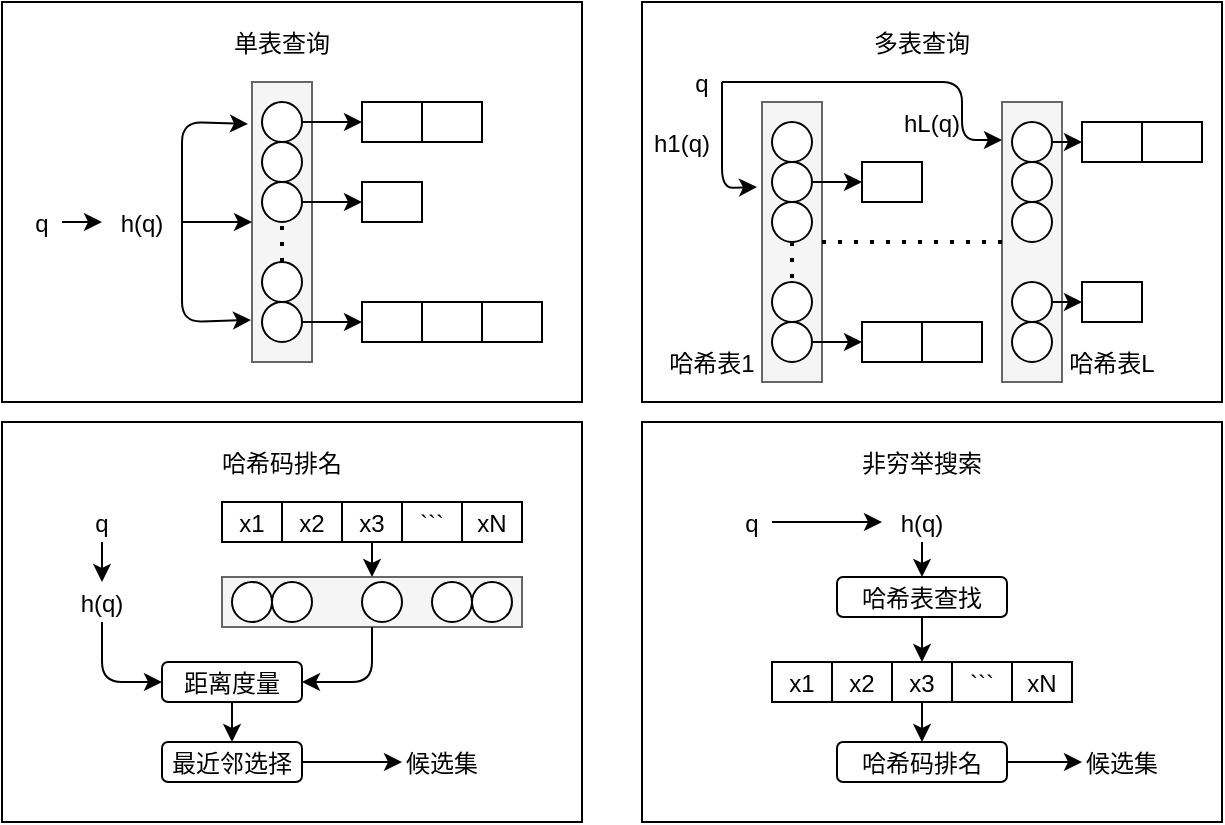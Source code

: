 <mxfile version="14.6.13" type="github">
  <diagram id="uzVWuI1P-TR0KRMASuwx" name="Page-1">
    <mxGraphModel dx="942" dy="624" grid="0" gridSize="10" guides="1" tooltips="1" connect="1" arrows="1" fold="1" page="1" pageScale="1" pageWidth="827" pageHeight="1169" math="0" shadow="0">
      <root>
        <mxCell id="0" />
        <mxCell id="1" parent="0" />
        <mxCell id="XByTLXD1ZILqwCPSWzRJ-2" value="" style="rounded=0;" parent="1" vertex="1">
          <mxGeometry x="120" y="130" width="290" height="200" as="geometry" />
        </mxCell>
        <mxCell id="XByTLXD1ZILqwCPSWzRJ-3" value="" style="rounded=0;" parent="1" vertex="1">
          <mxGeometry x="440" y="130" width="290" height="200" as="geometry" />
        </mxCell>
        <mxCell id="XByTLXD1ZILqwCPSWzRJ-4" value="" style="rounded=0;" parent="1" vertex="1">
          <mxGeometry x="120" y="340" width="290" height="200" as="geometry" />
        </mxCell>
        <mxCell id="XByTLXD1ZILqwCPSWzRJ-5" value="" style="rounded=0;" parent="1" vertex="1">
          <mxGeometry x="440" y="340" width="290" height="200" as="geometry" />
        </mxCell>
        <mxCell id="XByTLXD1ZILqwCPSWzRJ-6" value="单表查询" style="text;strokeColor=none;fillColor=none;align=center;verticalAlign=middle;rounded=0;" parent="1" vertex="1">
          <mxGeometry x="230" y="140" width="60" height="20" as="geometry" />
        </mxCell>
        <mxCell id="XByTLXD1ZILqwCPSWzRJ-7" value="多表查询" style="text;strokeColor=none;fillColor=none;align=center;verticalAlign=middle;rounded=0;" parent="1" vertex="1">
          <mxGeometry x="555" y="140" width="50" height="20" as="geometry" />
        </mxCell>
        <mxCell id="XByTLXD1ZILqwCPSWzRJ-8" value="" style="rounded=0;fillColor=#f5f5f5;strokeColor=#666666;fontColor=#333333;" parent="1" vertex="1">
          <mxGeometry x="245" y="170" width="30" height="140" as="geometry" />
        </mxCell>
        <mxCell id="XByTLXD1ZILqwCPSWzRJ-9" value="q" style="text;strokeColor=none;fillColor=none;align=center;verticalAlign=middle;rounded=0;" parent="1" vertex="1">
          <mxGeometry x="130" y="230" width="20" height="20" as="geometry" />
        </mxCell>
        <mxCell id="XByTLXD1ZILqwCPSWzRJ-10" value="h(q)" style="text;strokeColor=none;fillColor=none;align=center;verticalAlign=middle;rounded=0;" parent="1" vertex="1">
          <mxGeometry x="170" y="230" width="40" height="20" as="geometry" />
        </mxCell>
        <mxCell id="XByTLXD1ZILqwCPSWzRJ-11" value="" style="endArrow=classic;exitX=1;exitY=0.5;exitDx=0;exitDy=0;entryX=0;entryY=0.5;entryDx=0;entryDy=0;" parent="1" source="XByTLXD1ZILqwCPSWzRJ-9" target="XByTLXD1ZILqwCPSWzRJ-10" edge="1">
          <mxGeometry width="50" height="50" relative="1" as="geometry">
            <mxPoint x="160" y="320" as="sourcePoint" />
            <mxPoint x="210" y="270" as="targetPoint" />
          </mxGeometry>
        </mxCell>
        <mxCell id="XByTLXD1ZILqwCPSWzRJ-12" value="" style="endArrow=classic;exitX=1;exitY=0.5;exitDx=0;exitDy=0;entryX=0;entryY=0.5;entryDx=0;entryDy=0;" parent="1" source="XByTLXD1ZILqwCPSWzRJ-10" target="XByTLXD1ZILqwCPSWzRJ-8" edge="1">
          <mxGeometry width="50" height="50" relative="1" as="geometry">
            <mxPoint x="200" y="270" as="sourcePoint" />
            <mxPoint x="250" y="220" as="targetPoint" />
          </mxGeometry>
        </mxCell>
        <mxCell id="XByTLXD1ZILqwCPSWzRJ-13" value="" style="endArrow=classic;exitX=1;exitY=0.5;exitDx=0;exitDy=0;entryX=-0.067;entryY=0.15;entryDx=0;entryDy=0;entryPerimeter=0;" parent="1" source="XByTLXD1ZILqwCPSWzRJ-10" target="XByTLXD1ZILqwCPSWzRJ-8" edge="1">
          <mxGeometry width="50" height="50" relative="1" as="geometry">
            <mxPoint x="180" y="320" as="sourcePoint" />
            <mxPoint x="60" y="320" as="targetPoint" />
            <Array as="points">
              <mxPoint x="210" y="190" />
            </Array>
          </mxGeometry>
        </mxCell>
        <mxCell id="XByTLXD1ZILqwCPSWzRJ-14" value="" style="endArrow=classic;exitX=1;exitY=0.5;exitDx=0;exitDy=0;entryX=-0.017;entryY=0.85;entryDx=0;entryDy=0;entryPerimeter=0;" parent="1" source="XByTLXD1ZILqwCPSWzRJ-10" target="XByTLXD1ZILqwCPSWzRJ-8" edge="1">
          <mxGeometry width="50" height="50" relative="1" as="geometry">
            <mxPoint x="180" y="320" as="sourcePoint" />
            <mxPoint x="230" y="270" as="targetPoint" />
            <Array as="points">
              <mxPoint x="210" y="290" />
            </Array>
          </mxGeometry>
        </mxCell>
        <mxCell id="XByTLXD1ZILqwCPSWzRJ-15" value="" style="ellipse;aspect=fixed;" parent="1" vertex="1">
          <mxGeometry x="250" y="180" width="20" height="20" as="geometry" />
        </mxCell>
        <mxCell id="XByTLXD1ZILqwCPSWzRJ-16" value="" style="ellipse;aspect=fixed;" parent="1" vertex="1">
          <mxGeometry x="250" y="200" width="20" height="20" as="geometry" />
        </mxCell>
        <mxCell id="XByTLXD1ZILqwCPSWzRJ-17" value="" style="ellipse;aspect=fixed;" parent="1" vertex="1">
          <mxGeometry x="250" y="220" width="20" height="20" as="geometry" />
        </mxCell>
        <mxCell id="XByTLXD1ZILqwCPSWzRJ-19" value="" style="ellipse;aspect=fixed;" parent="1" vertex="1">
          <mxGeometry x="250" y="280" width="20" height="20" as="geometry" />
        </mxCell>
        <mxCell id="XByTLXD1ZILqwCPSWzRJ-20" value="" style="ellipse;aspect=fixed;" parent="1" vertex="1">
          <mxGeometry x="250" y="260" width="20" height="20" as="geometry" />
        </mxCell>
        <mxCell id="XByTLXD1ZILqwCPSWzRJ-22" value="" style="endArrow=none;dashed=1;dashPattern=1 3;strokeWidth=2;entryX=0.5;entryY=1;entryDx=0;entryDy=0;exitX=0.5;exitY=0;exitDx=0;exitDy=0;" parent="1" source="XByTLXD1ZILqwCPSWzRJ-20" target="XByTLXD1ZILqwCPSWzRJ-17" edge="1">
          <mxGeometry width="50" height="50" relative="1" as="geometry">
            <mxPoint x="390" y="340" as="sourcePoint" />
            <mxPoint x="440" y="290" as="targetPoint" />
          </mxGeometry>
        </mxCell>
        <mxCell id="XByTLXD1ZILqwCPSWzRJ-25" value="" style="endArrow=classic;entryX=0;entryY=0.5;entryDx=0;entryDy=0;" parent="1" source="XByTLXD1ZILqwCPSWzRJ-15" target="XByTLXD1ZILqwCPSWzRJ-26" edge="1">
          <mxGeometry width="50" height="50" relative="1" as="geometry">
            <mxPoint x="390" y="340" as="sourcePoint" />
            <mxPoint x="440" y="290" as="targetPoint" />
          </mxGeometry>
        </mxCell>
        <mxCell id="XByTLXD1ZILqwCPSWzRJ-26" value="" style="rounded=0;" parent="1" vertex="1">
          <mxGeometry x="300" y="180" width="30" height="20" as="geometry" />
        </mxCell>
        <mxCell id="XByTLXD1ZILqwCPSWzRJ-28" value="" style="rounded=0;" parent="1" vertex="1">
          <mxGeometry x="330" y="180" width="30" height="20" as="geometry" />
        </mxCell>
        <mxCell id="XByTLXD1ZILqwCPSWzRJ-29" value="" style="rounded=0;" parent="1" vertex="1">
          <mxGeometry x="300" y="280" width="30" height="20" as="geometry" />
        </mxCell>
        <mxCell id="XByTLXD1ZILqwCPSWzRJ-30" value="" style="rounded=0;" parent="1" vertex="1">
          <mxGeometry x="330" y="280" width="30" height="20" as="geometry" />
        </mxCell>
        <mxCell id="XByTLXD1ZILqwCPSWzRJ-31" value="" style="rounded=0;" parent="1" vertex="1">
          <mxGeometry x="360" y="280" width="30" height="20" as="geometry" />
        </mxCell>
        <mxCell id="XByTLXD1ZILqwCPSWzRJ-32" value="" style="endArrow=classic;exitX=1;exitY=0.5;exitDx=0;exitDy=0;" parent="1" source="XByTLXD1ZILqwCPSWzRJ-19" edge="1">
          <mxGeometry width="50" height="50" relative="1" as="geometry">
            <mxPoint x="390" y="340" as="sourcePoint" />
            <mxPoint x="300" y="290" as="targetPoint" />
          </mxGeometry>
        </mxCell>
        <mxCell id="XByTLXD1ZILqwCPSWzRJ-33" value="" style="rounded=0;" parent="1" vertex="1">
          <mxGeometry x="300" y="220" width="30" height="20" as="geometry" />
        </mxCell>
        <mxCell id="XByTLXD1ZILqwCPSWzRJ-34" value="" style="endArrow=classic;entryX=0;entryY=0.5;entryDx=0;entryDy=0;exitX=1;exitY=0.5;exitDx=0;exitDy=0;" parent="1" source="XByTLXD1ZILqwCPSWzRJ-17" target="XByTLXD1ZILqwCPSWzRJ-33" edge="1">
          <mxGeometry width="50" height="50" relative="1" as="geometry">
            <mxPoint x="280" y="200" as="sourcePoint" />
            <mxPoint x="310" y="200" as="targetPoint" />
          </mxGeometry>
        </mxCell>
        <mxCell id="XByTLXD1ZILqwCPSWzRJ-35" value="哈希码排名" style="text;strokeColor=none;fillColor=none;align=center;verticalAlign=middle;rounded=0;" parent="1" vertex="1">
          <mxGeometry x="227.5" y="350" width="65" height="20" as="geometry" />
        </mxCell>
        <mxCell id="XByTLXD1ZILqwCPSWzRJ-41" value="" style="rounded=0;fillColor=#f5f5f5;strokeColor=#666666;fontColor=#333333;" parent="1" vertex="1">
          <mxGeometry x="500" y="180" width="30" height="140" as="geometry" />
        </mxCell>
        <mxCell id="XByTLXD1ZILqwCPSWzRJ-42" value="" style="ellipse;aspect=fixed;" parent="1" vertex="1">
          <mxGeometry x="505" y="190" width="20" height="20" as="geometry" />
        </mxCell>
        <mxCell id="XByTLXD1ZILqwCPSWzRJ-43" value="" style="ellipse;aspect=fixed;" parent="1" vertex="1">
          <mxGeometry x="505" y="230" width="20" height="20" as="geometry" />
        </mxCell>
        <mxCell id="XByTLXD1ZILqwCPSWzRJ-44" value="" style="ellipse;aspect=fixed;" parent="1" vertex="1">
          <mxGeometry x="505" y="270" width="20" height="20" as="geometry" />
        </mxCell>
        <mxCell id="XByTLXD1ZILqwCPSWzRJ-45" value="" style="rounded=0;fillColor=#f5f5f5;strokeColor=#666666;fontColor=#333333;" parent="1" vertex="1">
          <mxGeometry x="620" y="180" width="30" height="140" as="geometry" />
        </mxCell>
        <mxCell id="XByTLXD1ZILqwCPSWzRJ-46" value="" style="ellipse;aspect=fixed;" parent="1" vertex="1">
          <mxGeometry x="625" y="190" width="20" height="20" as="geometry" />
        </mxCell>
        <mxCell id="XByTLXD1ZILqwCPSWzRJ-47" value="" style="ellipse;aspect=fixed;" parent="1" vertex="1">
          <mxGeometry x="625" y="230" width="20" height="20" as="geometry" />
        </mxCell>
        <mxCell id="XByTLXD1ZILqwCPSWzRJ-48" value="" style="ellipse;aspect=fixed;" parent="1" vertex="1">
          <mxGeometry x="625" y="270" width="20" height="20" as="geometry" />
        </mxCell>
        <mxCell id="XByTLXD1ZILqwCPSWzRJ-49" value="" style="ellipse;aspect=fixed;" parent="1" vertex="1">
          <mxGeometry x="505" y="210" width="20" height="20" as="geometry" />
        </mxCell>
        <mxCell id="XByTLXD1ZILqwCPSWzRJ-50" value="" style="ellipse;aspect=fixed;" parent="1" vertex="1">
          <mxGeometry x="505" y="290" width="20" height="20" as="geometry" />
        </mxCell>
        <mxCell id="XByTLXD1ZILqwCPSWzRJ-51" value="" style="ellipse;aspect=fixed;" parent="1" vertex="1">
          <mxGeometry x="625" y="210" width="20" height="20" as="geometry" />
        </mxCell>
        <mxCell id="XByTLXD1ZILqwCPSWzRJ-52" value="" style="ellipse;aspect=fixed;" parent="1" vertex="1">
          <mxGeometry x="625" y="290" width="20" height="20" as="geometry" />
        </mxCell>
        <mxCell id="XByTLXD1ZILqwCPSWzRJ-54" value="q" style="text;strokeColor=none;fillColor=none;align=center;verticalAlign=middle;rounded=0;" parent="1" vertex="1">
          <mxGeometry x="460" y="160" width="20" height="20" as="geometry" />
        </mxCell>
        <mxCell id="XByTLXD1ZILqwCPSWzRJ-55" value="" style="endArrow=classic;exitX=1;exitY=0.5;exitDx=0;exitDy=0;entryX=0;entryY=0.136;entryDx=0;entryDy=0;entryPerimeter=0;" parent="1" source="XByTLXD1ZILqwCPSWzRJ-54" target="XByTLXD1ZILqwCPSWzRJ-45" edge="1">
          <mxGeometry width="50" height="50" relative="1" as="geometry">
            <mxPoint x="560" y="90" as="sourcePoint" />
            <mxPoint x="610" y="40" as="targetPoint" />
            <Array as="points">
              <mxPoint x="600" y="170" />
              <mxPoint x="600" y="199" />
            </Array>
          </mxGeometry>
        </mxCell>
        <mxCell id="XByTLXD1ZILqwCPSWzRJ-56" value="" style="endArrow=classic;exitX=1;exitY=0.5;exitDx=0;exitDy=0;entryX=-0.083;entryY=0.304;entryDx=0;entryDy=0;entryPerimeter=0;" parent="1" source="XByTLXD1ZILqwCPSWzRJ-54" target="XByTLXD1ZILqwCPSWzRJ-41" edge="1">
          <mxGeometry width="50" height="50" relative="1" as="geometry">
            <mxPoint x="270" y="80" as="sourcePoint" />
            <mxPoint x="320" y="30" as="targetPoint" />
            <Array as="points">
              <mxPoint x="480" y="223" />
            </Array>
          </mxGeometry>
        </mxCell>
        <mxCell id="XByTLXD1ZILqwCPSWzRJ-57" value="" style="endArrow=none;dashed=1;dashPattern=1 3;strokeWidth=2;entryX=0.5;entryY=0;entryDx=0;entryDy=0;exitX=0.5;exitY=1;exitDx=0;exitDy=0;" parent="1" source="XByTLXD1ZILqwCPSWzRJ-43" target="XByTLXD1ZILqwCPSWzRJ-44" edge="1">
          <mxGeometry width="50" height="50" relative="1" as="geometry">
            <mxPoint x="560" y="70" as="sourcePoint" />
            <mxPoint x="610" y="20" as="targetPoint" />
          </mxGeometry>
        </mxCell>
        <mxCell id="XByTLXD1ZILqwCPSWzRJ-58" value="" style="endArrow=none;dashed=1;dashPattern=1 3;strokeWidth=2;exitX=1;exitY=0.5;exitDx=0;exitDy=0;entryX=0;entryY=0.5;entryDx=0;entryDy=0;" parent="1" source="XByTLXD1ZILqwCPSWzRJ-41" target="XByTLXD1ZILqwCPSWzRJ-45" edge="1">
          <mxGeometry width="50" height="50" relative="1" as="geometry">
            <mxPoint x="550" y="280" as="sourcePoint" />
            <mxPoint x="600" y="230" as="targetPoint" />
          </mxGeometry>
        </mxCell>
        <mxCell id="XByTLXD1ZILqwCPSWzRJ-59" value="" style="rounded=0;" parent="1" vertex="1">
          <mxGeometry x="550" y="210" width="30" height="20" as="geometry" />
        </mxCell>
        <mxCell id="XByTLXD1ZILqwCPSWzRJ-60" value="" style="endArrow=classic;exitX=1;exitY=0.5;exitDx=0;exitDy=0;entryX=0;entryY=0.5;entryDx=0;entryDy=0;" parent="1" source="XByTLXD1ZILqwCPSWzRJ-49" target="XByTLXD1ZILqwCPSWzRJ-59" edge="1">
          <mxGeometry width="50" height="50" relative="1" as="geometry">
            <mxPoint x="580" y="70" as="sourcePoint" />
            <mxPoint x="630" y="20" as="targetPoint" />
          </mxGeometry>
        </mxCell>
        <mxCell id="XByTLXD1ZILqwCPSWzRJ-61" value="" style="rounded=0;" parent="1" vertex="1">
          <mxGeometry x="550" y="290" width="30" height="20" as="geometry" />
        </mxCell>
        <mxCell id="XByTLXD1ZILqwCPSWzRJ-62" value="" style="endArrow=classic;exitX=1;exitY=0.5;exitDx=0;exitDy=0;entryX=0;entryY=0.5;entryDx=0;entryDy=0;" parent="1" source="XByTLXD1ZILqwCPSWzRJ-50" target="XByTLXD1ZILqwCPSWzRJ-61" edge="1">
          <mxGeometry width="50" height="50" relative="1" as="geometry">
            <mxPoint x="540" y="390" as="sourcePoint" />
            <mxPoint x="590" y="340" as="targetPoint" />
          </mxGeometry>
        </mxCell>
        <mxCell id="XByTLXD1ZILqwCPSWzRJ-63" value="" style="rounded=0;" parent="1" vertex="1">
          <mxGeometry x="580" y="290" width="30" height="20" as="geometry" />
        </mxCell>
        <mxCell id="XByTLXD1ZILqwCPSWzRJ-64" value="" style="rounded=0;" parent="1" vertex="1">
          <mxGeometry x="660" y="190" width="30" height="20" as="geometry" />
        </mxCell>
        <mxCell id="XByTLXD1ZILqwCPSWzRJ-65" value="" style="rounded=0;" parent="1" vertex="1">
          <mxGeometry x="690" y="190" width="30" height="20" as="geometry" />
        </mxCell>
        <mxCell id="XByTLXD1ZILqwCPSWzRJ-66" value="" style="endArrow=classic;exitX=1;exitY=0.5;exitDx=0;exitDy=0;entryX=0;entryY=0.5;entryDx=0;entryDy=0;" parent="1" source="XByTLXD1ZILqwCPSWzRJ-46" target="XByTLXD1ZILqwCPSWzRJ-64" edge="1">
          <mxGeometry width="50" height="50" relative="1" as="geometry">
            <mxPoint x="730" y="100" as="sourcePoint" />
            <mxPoint x="780" y="50" as="targetPoint" />
          </mxGeometry>
        </mxCell>
        <mxCell id="XByTLXD1ZILqwCPSWzRJ-67" value="" style="rounded=0;" parent="1" vertex="1">
          <mxGeometry x="660" y="270" width="30" height="20" as="geometry" />
        </mxCell>
        <mxCell id="XByTLXD1ZILqwCPSWzRJ-68" value="" style="endArrow=classic;exitX=1;exitY=0.5;exitDx=0;exitDy=0;entryX=0;entryY=0.5;entryDx=0;entryDy=0;" parent="1" source="XByTLXD1ZILqwCPSWzRJ-48" target="XByTLXD1ZILqwCPSWzRJ-67" edge="1">
          <mxGeometry width="50" height="50" relative="1" as="geometry">
            <mxPoint x="680" y="100" as="sourcePoint" />
            <mxPoint x="730" y="50" as="targetPoint" />
          </mxGeometry>
        </mxCell>
        <mxCell id="XByTLXD1ZILqwCPSWzRJ-69" value="哈希表1" style="text;strokeColor=none;fillColor=none;align=center;verticalAlign=middle;rounded=0;" parent="1" vertex="1">
          <mxGeometry x="450" y="300" width="50" height="20" as="geometry" />
        </mxCell>
        <mxCell id="XByTLXD1ZILqwCPSWzRJ-70" value="h1(q)" style="text;strokeColor=none;fillColor=none;align=center;verticalAlign=middle;rounded=0;" parent="1" vertex="1">
          <mxGeometry x="440" y="190" width="40" height="20" as="geometry" />
        </mxCell>
        <mxCell id="XByTLXD1ZILqwCPSWzRJ-71" value="hL(q)" style="text;strokeColor=none;fillColor=none;align=center;verticalAlign=middle;rounded=0;" parent="1" vertex="1">
          <mxGeometry x="565" y="180" width="40" height="20" as="geometry" />
        </mxCell>
        <mxCell id="XByTLXD1ZILqwCPSWzRJ-72" value="哈希表L" style="text;strokeColor=none;fillColor=none;align=center;verticalAlign=middle;rounded=0;" parent="1" vertex="1">
          <mxGeometry x="650" y="300" width="50" height="20" as="geometry" />
        </mxCell>
        <mxCell id="XByTLXD1ZILqwCPSWzRJ-73" value="q" style="text;strokeColor=none;fillColor=none;align=center;verticalAlign=middle;rounded=0;" parent="1" vertex="1">
          <mxGeometry x="150" y="380" width="40" height="20" as="geometry" />
        </mxCell>
        <mxCell id="XByTLXD1ZILqwCPSWzRJ-74" value="h(q)" style="text;strokeColor=none;fillColor=none;align=center;verticalAlign=middle;rounded=0;" parent="1" vertex="1">
          <mxGeometry x="150" y="420" width="40" height="20" as="geometry" />
        </mxCell>
        <mxCell id="XByTLXD1ZILqwCPSWzRJ-75" value="" style="endArrow=classic;exitX=0.5;exitY=1;exitDx=0;exitDy=0;entryX=0.5;entryY=0;entryDx=0;entryDy=0;" parent="1" source="XByTLXD1ZILqwCPSWzRJ-73" target="XByTLXD1ZILqwCPSWzRJ-74" edge="1">
          <mxGeometry width="50" height="50" relative="1" as="geometry">
            <mxPoint x="50" y="430" as="sourcePoint" />
            <mxPoint x="100" y="380" as="targetPoint" />
          </mxGeometry>
        </mxCell>
        <mxCell id="XByTLXD1ZILqwCPSWzRJ-76" value="距离度量" style="rounded=1;" parent="1" vertex="1">
          <mxGeometry x="200" y="460" width="70" height="20" as="geometry" />
        </mxCell>
        <mxCell id="XByTLXD1ZILqwCPSWzRJ-78" value="" style="endArrow=classic;exitX=0.5;exitY=1;exitDx=0;exitDy=0;entryX=0;entryY=0.5;entryDx=0;entryDy=0;" parent="1" source="XByTLXD1ZILqwCPSWzRJ-74" target="XByTLXD1ZILqwCPSWzRJ-76" edge="1">
          <mxGeometry width="50" height="50" relative="1" as="geometry">
            <mxPoint x="30" y="460" as="sourcePoint" />
            <mxPoint x="80" y="410" as="targetPoint" />
            <Array as="points">
              <mxPoint x="170" y="470" />
            </Array>
          </mxGeometry>
        </mxCell>
        <mxCell id="XByTLXD1ZILqwCPSWzRJ-80" value="x1" style="rounded=0;" parent="1" vertex="1">
          <mxGeometry x="230" y="380" width="30" height="20" as="geometry" />
        </mxCell>
        <mxCell id="XByTLXD1ZILqwCPSWzRJ-81" value="x2" style="rounded=0;" parent="1" vertex="1">
          <mxGeometry x="260" y="380" width="30" height="20" as="geometry" />
        </mxCell>
        <mxCell id="XByTLXD1ZILqwCPSWzRJ-82" value="x3" style="rounded=0;" parent="1" vertex="1">
          <mxGeometry x="290" y="380" width="30" height="20" as="geometry" />
        </mxCell>
        <mxCell id="XByTLXD1ZILqwCPSWzRJ-83" value="```" style="rounded=0;" parent="1" vertex="1">
          <mxGeometry x="320" y="380" width="30" height="20" as="geometry" />
        </mxCell>
        <mxCell id="XByTLXD1ZILqwCPSWzRJ-84" value="xN" style="rounded=0;" parent="1" vertex="1">
          <mxGeometry x="350" y="380" width="30" height="20" as="geometry" />
        </mxCell>
        <mxCell id="XByTLXD1ZILqwCPSWzRJ-87" value="" style="rounded=0;fillColor=#f5f5f5;strokeColor=#666666;fontColor=#333333;" parent="1" vertex="1">
          <mxGeometry x="230" y="417.5" width="150" height="25" as="geometry" />
        </mxCell>
        <mxCell id="XByTLXD1ZILqwCPSWzRJ-88" value="" style="ellipse;aspect=fixed;" parent="1" vertex="1">
          <mxGeometry x="255" y="420" width="20" height="20" as="geometry" />
        </mxCell>
        <mxCell id="XByTLXD1ZILqwCPSWzRJ-89" value="" style="ellipse;aspect=fixed;" parent="1" vertex="1">
          <mxGeometry x="355" y="420" width="20" height="20" as="geometry" />
        </mxCell>
        <mxCell id="XByTLXD1ZILqwCPSWzRJ-91" value="" style="ellipse;aspect=fixed;" parent="1" vertex="1">
          <mxGeometry x="335" y="420" width="20" height="20" as="geometry" />
        </mxCell>
        <mxCell id="XByTLXD1ZILqwCPSWzRJ-92" value="" style="ellipse;aspect=fixed;" parent="1" vertex="1">
          <mxGeometry x="235" y="420" width="20" height="20" as="geometry" />
        </mxCell>
        <mxCell id="XByTLXD1ZILqwCPSWzRJ-93" value="" style="ellipse;aspect=fixed;" parent="1" vertex="1">
          <mxGeometry x="300" y="420" width="20" height="20" as="geometry" />
        </mxCell>
        <mxCell id="XByTLXD1ZILqwCPSWzRJ-98" value="" style="endArrow=classic;exitX=0.5;exitY=1;exitDx=0;exitDy=0;entryX=0.5;entryY=0;entryDx=0;entryDy=0;" parent="1" source="XByTLXD1ZILqwCPSWzRJ-82" target="XByTLXD1ZILqwCPSWzRJ-87" edge="1">
          <mxGeometry width="50" height="50" relative="1" as="geometry">
            <mxPoint x="390" y="420" as="sourcePoint" />
            <mxPoint x="440" y="370" as="targetPoint" />
          </mxGeometry>
        </mxCell>
        <mxCell id="XByTLXD1ZILqwCPSWzRJ-99" value="" style="endArrow=classic;exitX=0.5;exitY=1;exitDx=0;exitDy=0;entryX=1;entryY=0.5;entryDx=0;entryDy=0;" parent="1" source="XByTLXD1ZILqwCPSWzRJ-87" target="XByTLXD1ZILqwCPSWzRJ-76" edge="1">
          <mxGeometry width="50" height="50" relative="1" as="geometry">
            <mxPoint x="310" y="650" as="sourcePoint" />
            <mxPoint x="360" y="600" as="targetPoint" />
            <Array as="points">
              <mxPoint x="305" y="470" />
            </Array>
          </mxGeometry>
        </mxCell>
        <mxCell id="XByTLXD1ZILqwCPSWzRJ-100" value="最近邻选择" style="rounded=1;" parent="1" vertex="1">
          <mxGeometry x="200" y="500" width="70" height="20" as="geometry" />
        </mxCell>
        <mxCell id="XByTLXD1ZILqwCPSWzRJ-101" value="" style="endArrow=classic;exitX=0.5;exitY=1;exitDx=0;exitDy=0;entryX=0.5;entryY=0;entryDx=0;entryDy=0;" parent="1" source="XByTLXD1ZILqwCPSWzRJ-76" target="XByTLXD1ZILqwCPSWzRJ-100" edge="1">
          <mxGeometry width="50" height="50" relative="1" as="geometry">
            <mxPoint x="390" y="410" as="sourcePoint" />
            <mxPoint x="440" y="360" as="targetPoint" />
          </mxGeometry>
        </mxCell>
        <mxCell id="XByTLXD1ZILqwCPSWzRJ-102" value="候选集" style="text;strokeColor=none;fillColor=none;align=center;verticalAlign=middle;rounded=0;" parent="1" vertex="1">
          <mxGeometry x="320" y="500" width="40" height="20" as="geometry" />
        </mxCell>
        <mxCell id="XByTLXD1ZILqwCPSWzRJ-103" value="" style="endArrow=classic;exitX=1;exitY=0.5;exitDx=0;exitDy=0;entryX=0;entryY=0.5;entryDx=0;entryDy=0;" parent="1" source="XByTLXD1ZILqwCPSWzRJ-100" target="XByTLXD1ZILqwCPSWzRJ-102" edge="1">
          <mxGeometry width="50" height="50" relative="1" as="geometry">
            <mxPoint x="240" y="640" as="sourcePoint" />
            <mxPoint x="290" y="590" as="targetPoint" />
          </mxGeometry>
        </mxCell>
        <mxCell id="XByTLXD1ZILqwCPSWzRJ-104" value="非穷举搜索" style="text;strokeColor=none;fillColor=none;align=center;verticalAlign=middle;rounded=0;" parent="1" vertex="1">
          <mxGeometry x="542.5" y="350" width="75" height="20" as="geometry" />
        </mxCell>
        <mxCell id="XByTLXD1ZILqwCPSWzRJ-105" value="q" style="text;strokeColor=none;fillColor=none;align=center;verticalAlign=middle;rounded=0;" parent="1" vertex="1">
          <mxGeometry x="485" y="380" width="20" height="20" as="geometry" />
        </mxCell>
        <mxCell id="XByTLXD1ZILqwCPSWzRJ-106" value="h(q)" style="text;strokeColor=none;fillColor=none;align=center;verticalAlign=middle;rounded=0;" parent="1" vertex="1">
          <mxGeometry x="560" y="380" width="40" height="20" as="geometry" />
        </mxCell>
        <mxCell id="XByTLXD1ZILqwCPSWzRJ-107" value="" style="endArrow=classic;exitX=1;exitY=0.5;exitDx=0;exitDy=0;entryX=0;entryY=0.5;entryDx=0;entryDy=0;" parent="1" source="XByTLXD1ZILqwCPSWzRJ-105" target="XByTLXD1ZILqwCPSWzRJ-106" edge="1">
          <mxGeometry width="50" height="50" relative="1" as="geometry">
            <mxPoint x="590" y="490" as="sourcePoint" />
            <mxPoint x="640" y="440" as="targetPoint" />
          </mxGeometry>
        </mxCell>
        <mxCell id="XByTLXD1ZILqwCPSWzRJ-108" value="哈希表查找" style="rounded=1;" parent="1" vertex="1">
          <mxGeometry x="537.5" y="417.5" width="85" height="20" as="geometry" />
        </mxCell>
        <mxCell id="XByTLXD1ZILqwCPSWzRJ-109" value="哈希码排名" style="rounded=1;" parent="1" vertex="1">
          <mxGeometry x="537.5" y="500" width="85" height="20" as="geometry" />
        </mxCell>
        <mxCell id="XByTLXD1ZILqwCPSWzRJ-114" value="x1" style="rounded=0;" parent="1" vertex="1">
          <mxGeometry x="505" y="460" width="30" height="20" as="geometry" />
        </mxCell>
        <mxCell id="XByTLXD1ZILqwCPSWzRJ-115" value="x2" style="rounded=0;" parent="1" vertex="1">
          <mxGeometry x="535" y="460" width="30" height="20" as="geometry" />
        </mxCell>
        <mxCell id="XByTLXD1ZILqwCPSWzRJ-116" value="x3" style="rounded=0;" parent="1" vertex="1">
          <mxGeometry x="565" y="460" width="30" height="20" as="geometry" />
        </mxCell>
        <mxCell id="XByTLXD1ZILqwCPSWzRJ-117" value="```" style="rounded=0;" parent="1" vertex="1">
          <mxGeometry x="595" y="460" width="30" height="20" as="geometry" />
        </mxCell>
        <mxCell id="XByTLXD1ZILqwCPSWzRJ-118" value="xN" style="rounded=0;" parent="1" vertex="1">
          <mxGeometry x="625" y="460" width="30" height="20" as="geometry" />
        </mxCell>
        <mxCell id="XByTLXD1ZILqwCPSWzRJ-119" value="" style="endArrow=classic;exitX=0.5;exitY=1;exitDx=0;exitDy=0;entryX=0.5;entryY=0;entryDx=0;entryDy=0;" parent="1" source="XByTLXD1ZILqwCPSWzRJ-106" target="XByTLXD1ZILqwCPSWzRJ-108" edge="1">
          <mxGeometry width="50" height="50" relative="1" as="geometry">
            <mxPoint x="640" y="630" as="sourcePoint" />
            <mxPoint x="690" y="580" as="targetPoint" />
          </mxGeometry>
        </mxCell>
        <mxCell id="XByTLXD1ZILqwCPSWzRJ-120" value="" style="endArrow=classic;exitX=0.5;exitY=1;exitDx=0;exitDy=0;entryX=0.5;entryY=0;entryDx=0;entryDy=0;" parent="1" source="XByTLXD1ZILqwCPSWzRJ-108" target="XByTLXD1ZILqwCPSWzRJ-116" edge="1">
          <mxGeometry width="50" height="50" relative="1" as="geometry">
            <mxPoint x="590" y="410" as="sourcePoint" />
            <mxPoint x="590" y="427.5" as="targetPoint" />
          </mxGeometry>
        </mxCell>
        <mxCell id="XByTLXD1ZILqwCPSWzRJ-121" value="" style="endArrow=classic;exitX=0.5;exitY=1;exitDx=0;exitDy=0;entryX=0.5;entryY=0;entryDx=0;entryDy=0;" parent="1" source="XByTLXD1ZILqwCPSWzRJ-116" target="XByTLXD1ZILqwCPSWzRJ-109" edge="1">
          <mxGeometry width="50" height="50" relative="1" as="geometry">
            <mxPoint x="590" y="447.5" as="sourcePoint" />
            <mxPoint x="590" y="470" as="targetPoint" />
          </mxGeometry>
        </mxCell>
        <mxCell id="XByTLXD1ZILqwCPSWzRJ-122" value="候选集" style="text;strokeColor=none;fillColor=none;align=center;verticalAlign=middle;rounded=0;" parent="1" vertex="1">
          <mxGeometry x="660" y="500" width="40" height="20" as="geometry" />
        </mxCell>
        <mxCell id="XByTLXD1ZILqwCPSWzRJ-123" value="" style="endArrow=classic;exitX=1;exitY=0.5;exitDx=0;exitDy=0;entryX=0;entryY=0.5;entryDx=0;entryDy=0;" parent="1" source="XByTLXD1ZILqwCPSWzRJ-109" target="XByTLXD1ZILqwCPSWzRJ-122" edge="1">
          <mxGeometry width="50" height="50" relative="1" as="geometry">
            <mxPoint x="560" y="630" as="sourcePoint" />
            <mxPoint x="610" y="580" as="targetPoint" />
          </mxGeometry>
        </mxCell>
      </root>
    </mxGraphModel>
  </diagram>
</mxfile>
